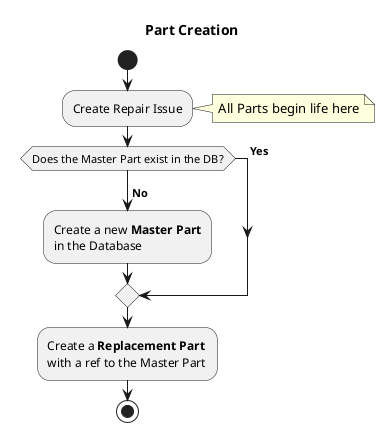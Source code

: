 @startuml

title Part Creation


start

:Create Repair Issue;
note right: All Parts begin life here


if (Does the Master Part exist in the DB?) then (**     Yes**)

else (\n**No**\n)
  :Create a new **Master Part**\nin the Database;

endif

:Create a **Replacement Part** \nwith a ref to the Master Part;

stop

@enduml